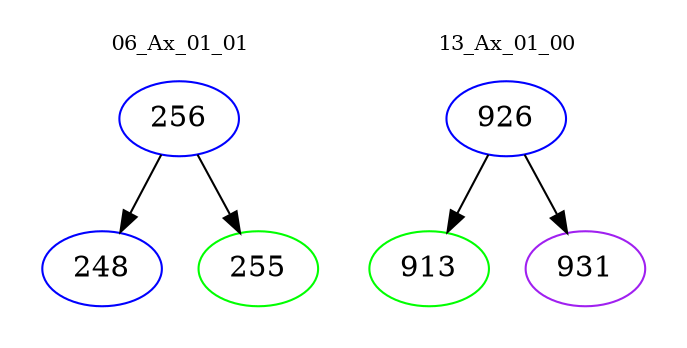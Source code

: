 digraph{
subgraph cluster_0 {
color = white
label = "06_Ax_01_01";
fontsize=10;
T0_256 [label="256", color="blue"]
T0_256 -> T0_248 [color="black"]
T0_248 [label="248", color="blue"]
T0_256 -> T0_255 [color="black"]
T0_255 [label="255", color="green"]
}
subgraph cluster_1 {
color = white
label = "13_Ax_01_00";
fontsize=10;
T1_926 [label="926", color="blue"]
T1_926 -> T1_913 [color="black"]
T1_913 [label="913", color="green"]
T1_926 -> T1_931 [color="black"]
T1_931 [label="931", color="purple"]
}
}
